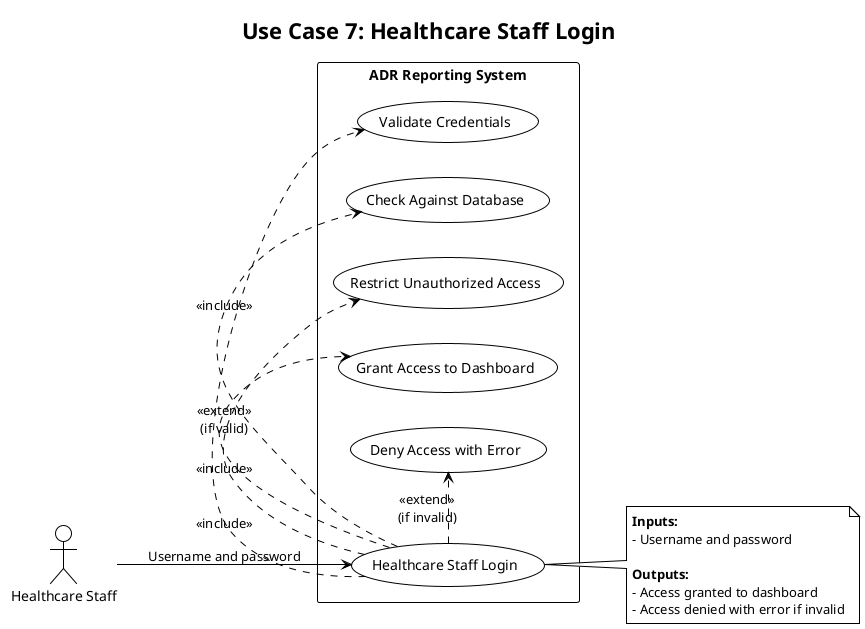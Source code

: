 @startuml usecase7
!theme plain
title Use Case 7: Healthcare Staff Login

left to right direction

actor "Healthcare Staff" as Staff
rectangle "ADR Reporting System" {
    usecase "Healthcare Staff Login" as UC7
    usecase "Validate Credentials" as UC7_1
    usecase "Check Against Database" as UC7_2
    usecase "Restrict Unauthorized Access" as UC7_3
    usecase "Grant Access to Dashboard" as UC7_4
    usecase "Deny Access with Error" as UC7_5
}

Staff --> UC7 : Username and password

UC7 .> UC7_1 : <<include>>
UC7 .> UC7_2 : <<include>>
UC7 .> UC7_3 : <<include>>
UC7 .> UC7_4 : <<extend>>\n(if valid)
UC7 .> UC7_5 : <<extend>>\n(if invalid)

note right of UC7
  **Inputs:**
  - Username and password
  
  **Outputs:**
  - Access granted to dashboard
  - Access denied with error if invalid
end note

@enduml